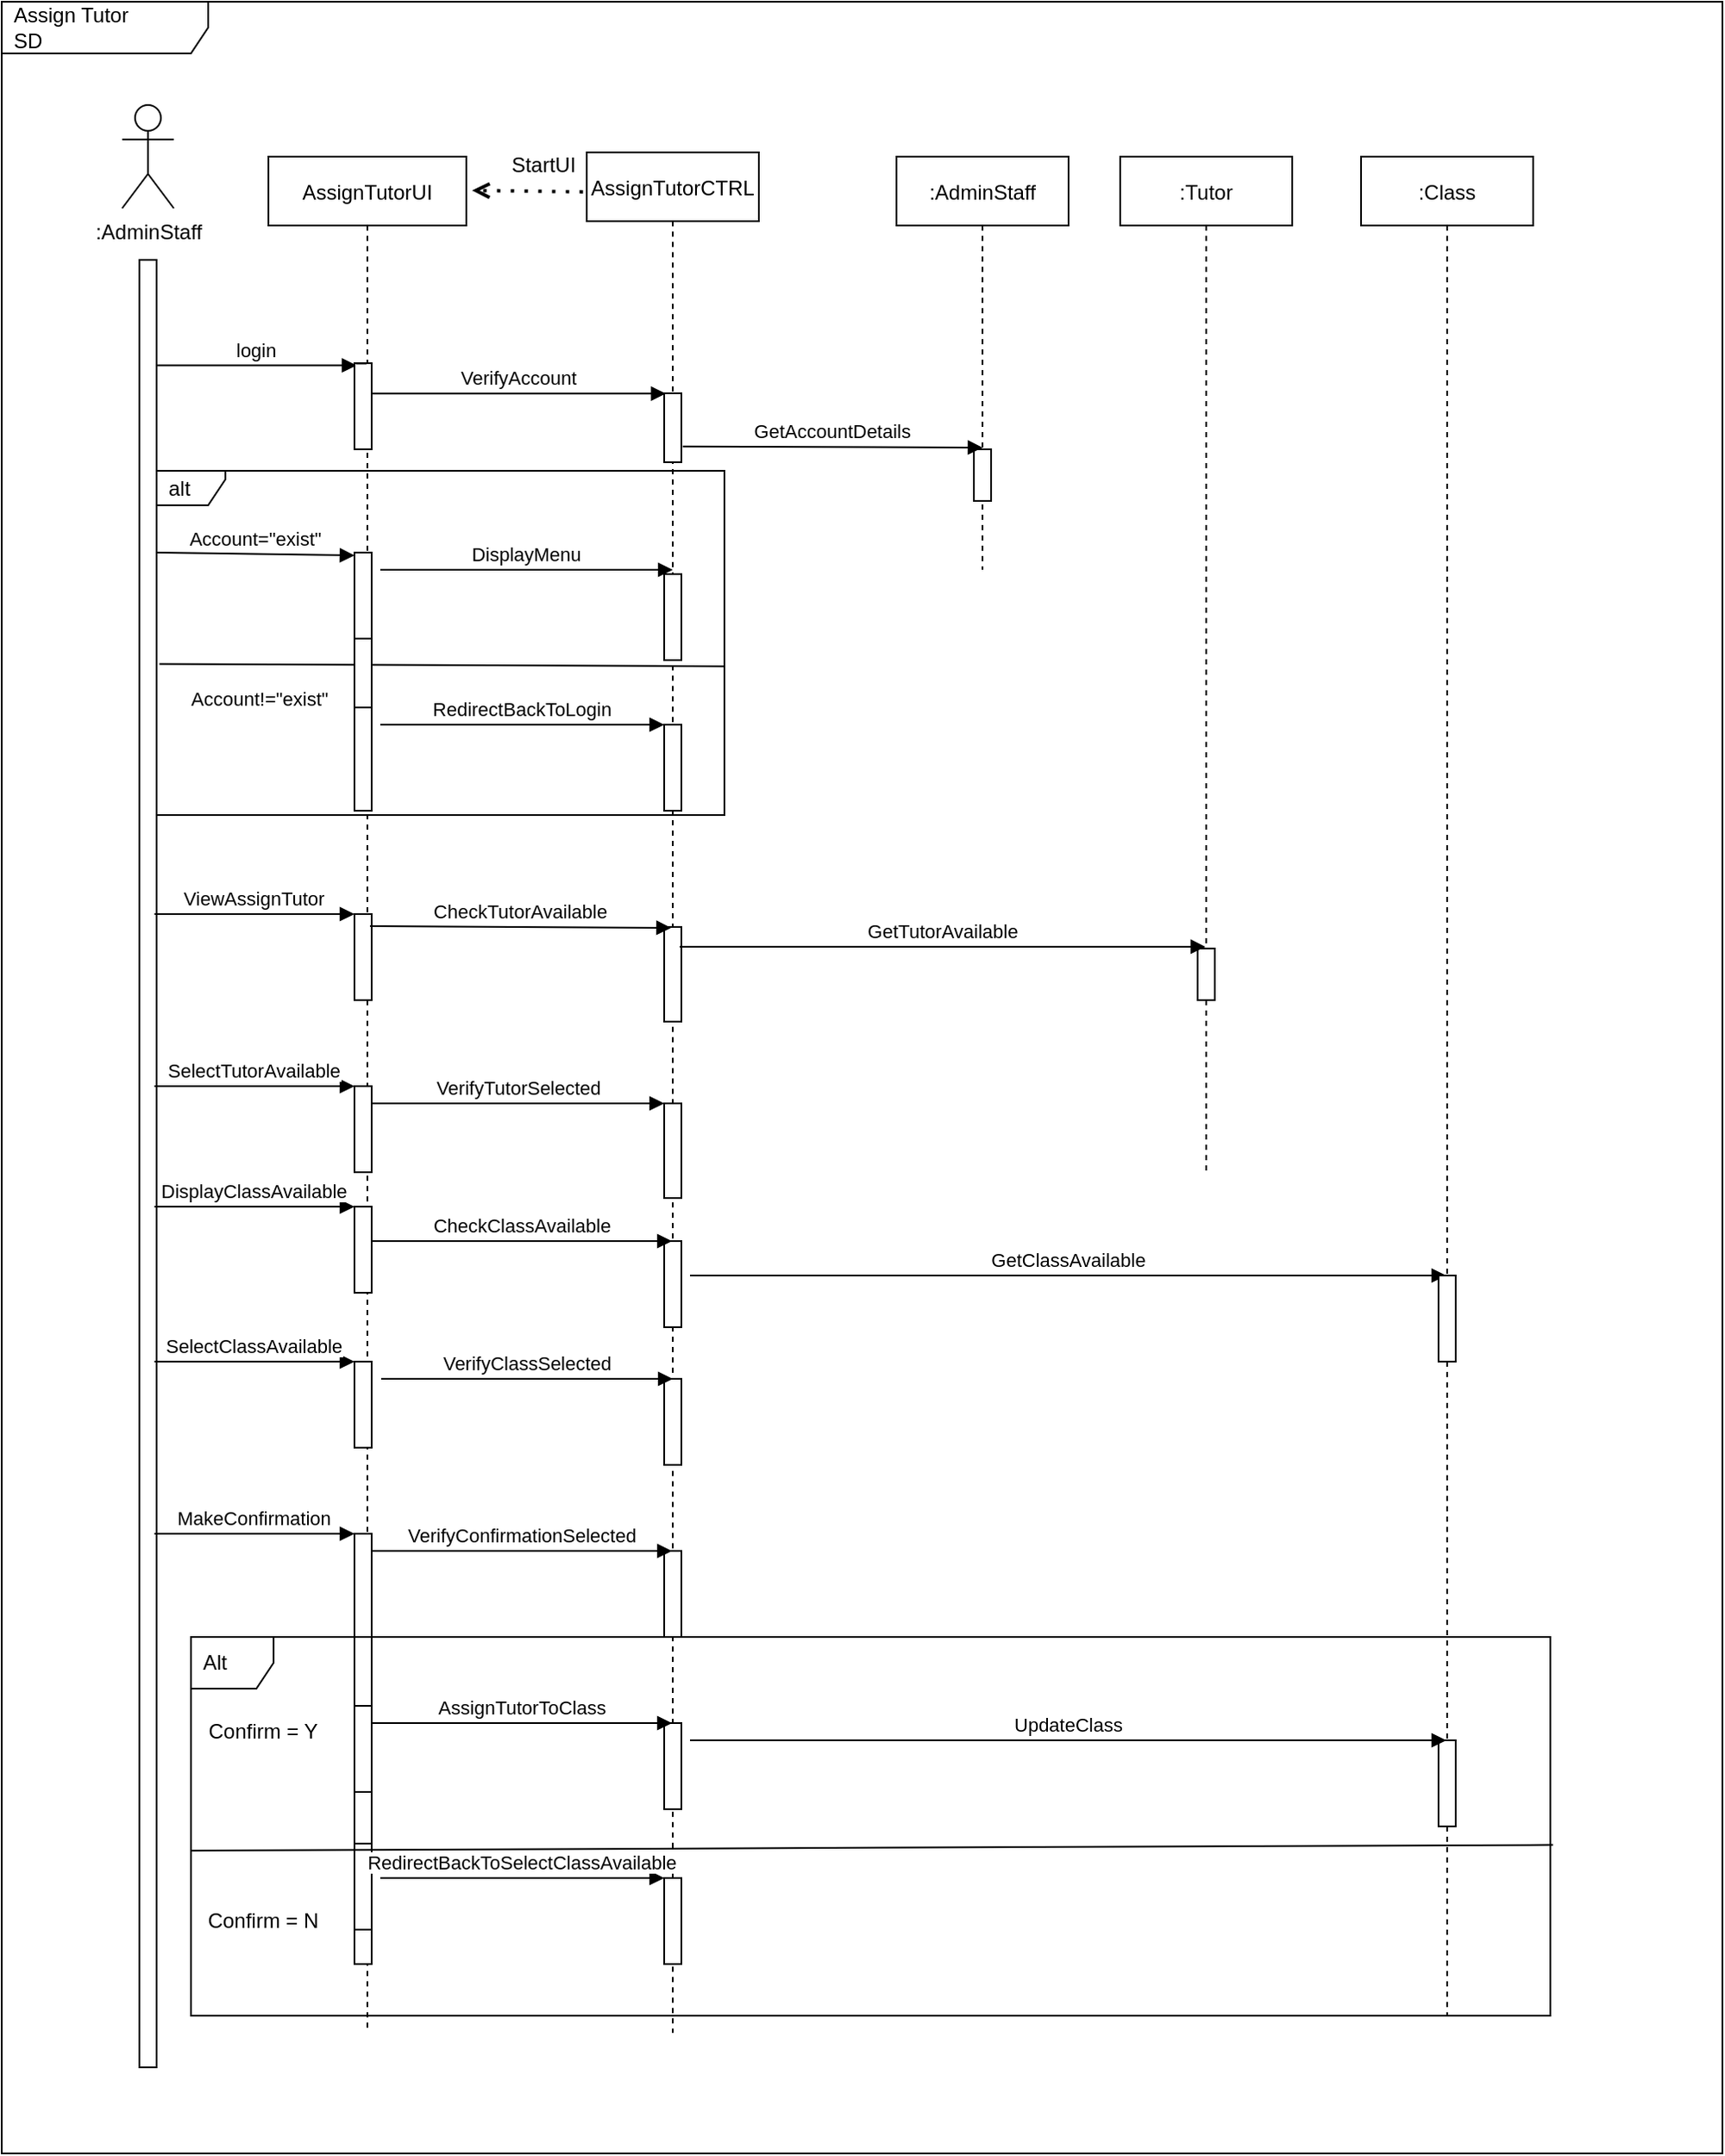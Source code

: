 <mxfile version="20.2.7" type="github" pages="2">
  <diagram id="kgpKYQtTHZ0yAKxKKP6v" name="SequenceDiagram">
    <mxGraphModel dx="3220" dy="1323" grid="1" gridSize="10" guides="1" tooltips="1" connect="1" arrows="1" fold="1" page="1" pageScale="1" pageWidth="850" pageHeight="1100" math="0" shadow="0">
      <root>
        <mxCell id="0" />
        <mxCell id="1" parent="0" />
        <mxCell id="y0kyjFMHOqx88UKNJPtD-65" value="AssignTutorCTRL" style="shape=umlLifeline;perimeter=lifelinePerimeter;container=1;collapsible=0;recursiveResize=0;rounded=0;shadow=0;strokeWidth=1;" parent="1" vertex="1">
          <mxGeometry x="330" y="237.5" width="100" height="1092.5" as="geometry" />
        </mxCell>
        <mxCell id="y0kyjFMHOqx88UKNJPtD-66" value="" style="points=[];perimeter=orthogonalPerimeter;rounded=0;shadow=0;strokeWidth=1;" parent="y0kyjFMHOqx88UKNJPtD-65" vertex="1">
          <mxGeometry x="45" y="140" width="10" height="40" as="geometry" />
        </mxCell>
        <mxCell id="y0kyjFMHOqx88UKNJPtD-67" value="" style="points=[];perimeter=orthogonalPerimeter;rounded=0;shadow=0;strokeWidth=1;" parent="y0kyjFMHOqx88UKNJPtD-65" vertex="1">
          <mxGeometry x="45" y="245" width="10" height="50" as="geometry" />
        </mxCell>
        <mxCell id="y0kyjFMHOqx88UKNJPtD-68" value="alt" style="shape=umlFrame;whiteSpace=wrap;html=1;width=40;height=20;boundedLbl=1;verticalAlign=middle;align=left;spacingLeft=5;strokeColor=default;gradientColor=none;" parent="y0kyjFMHOqx88UKNJPtD-65" vertex="1">
          <mxGeometry x="-250" y="185" width="330" height="200" as="geometry" />
        </mxCell>
        <mxCell id="y0kyjFMHOqx88UKNJPtD-69" value="" style="endArrow=none;html=1;rounded=0;entryX=1;entryY=0.568;entryDx=0;entryDy=0;entryPerimeter=0;exitX=0.005;exitY=0.561;exitDx=0;exitDy=0;exitPerimeter=0;" parent="y0kyjFMHOqx88UKNJPtD-65" source="y0kyjFMHOqx88UKNJPtD-68" target="y0kyjFMHOqx88UKNJPtD-68" edge="1">
          <mxGeometry width="50" height="50" relative="1" as="geometry">
            <mxPoint x="185" y="205" as="sourcePoint" />
            <mxPoint x="235" y="155" as="targetPoint" />
          </mxGeometry>
        </mxCell>
        <mxCell id="y0kyjFMHOqx88UKNJPtD-70" value="" style="points=[];perimeter=orthogonalPerimeter;rounded=0;shadow=0;strokeWidth=1;" parent="y0kyjFMHOqx88UKNJPtD-65" vertex="1">
          <mxGeometry x="45" y="450" width="10" height="55" as="geometry" />
        </mxCell>
        <mxCell id="y0kyjFMHOqx88UKNJPtD-71" value="&lt;span style=&quot;font-size: 11px; background-color: rgb(255, 255, 255);&quot;&gt;Account!=&quot;exist&quot;&lt;/span&gt;" style="text;html=1;strokeColor=none;fillColor=none;align=center;verticalAlign=middle;whiteSpace=wrap;rounded=0;" parent="y0kyjFMHOqx88UKNJPtD-65" vertex="1">
          <mxGeometry x="-220" y="302.5" width="60" height="30" as="geometry" />
        </mxCell>
        <mxCell id="y0kyjFMHOqx88UKNJPtD-72" value="" style="points=[];perimeter=orthogonalPerimeter;rounded=0;shadow=0;strokeWidth=1;" parent="y0kyjFMHOqx88UKNJPtD-65" vertex="1">
          <mxGeometry x="45" y="332.5" width="10" height="50" as="geometry" />
        </mxCell>
        <mxCell id="y0kyjFMHOqx88UKNJPtD-73" value="" style="points=[];perimeter=orthogonalPerimeter;rounded=0;shadow=0;strokeWidth=1;" parent="y0kyjFMHOqx88UKNJPtD-65" vertex="1">
          <mxGeometry x="45" y="632.5" width="10" height="50" as="geometry" />
        </mxCell>
        <mxCell id="y0kyjFMHOqx88UKNJPtD-74" value="" style="points=[];perimeter=orthogonalPerimeter;rounded=0;shadow=0;strokeWidth=1;" parent="y0kyjFMHOqx88UKNJPtD-65" vertex="1">
          <mxGeometry x="45" y="812.5" width="10" height="50" as="geometry" />
        </mxCell>
        <mxCell id="y0kyjFMHOqx88UKNJPtD-75" value="" style="points=[];perimeter=orthogonalPerimeter;rounded=0;shadow=0;strokeWidth=1;" parent="y0kyjFMHOqx88UKNJPtD-65" vertex="1">
          <mxGeometry x="45" y="912.5" width="10" height="50" as="geometry" />
        </mxCell>
        <mxCell id="y0kyjFMHOqx88UKNJPtD-76" value="" style="points=[];perimeter=orthogonalPerimeter;rounded=0;shadow=0;strokeWidth=1;" parent="y0kyjFMHOqx88UKNJPtD-65" vertex="1">
          <mxGeometry x="45" y="1002.5" width="10" height="50" as="geometry" />
        </mxCell>
        <mxCell id="y0kyjFMHOqx88UKNJPtD-77" value="" style="points=[];perimeter=orthogonalPerimeter;rounded=0;shadow=0;strokeWidth=1;" parent="y0kyjFMHOqx88UKNJPtD-65" vertex="1">
          <mxGeometry x="45" y="712.5" width="10" height="50" as="geometry" />
        </mxCell>
        <mxCell id="y0kyjFMHOqx88UKNJPtD-78" value="VerifyClassSelected" style="verticalAlign=bottom;endArrow=block;shadow=0;strokeWidth=1;" parent="y0kyjFMHOqx88UKNJPtD-65" edge="1">
          <mxGeometry relative="1" as="geometry">
            <mxPoint x="-119.5" y="712.5" as="sourcePoint" />
            <mxPoint x="50" y="712.5" as="targetPoint" />
          </mxGeometry>
        </mxCell>
        <mxCell id="y0kyjFMHOqx88UKNJPtD-79" value="VerifyTutorSelected" style="verticalAlign=bottom;endArrow=block;shadow=0;strokeWidth=1;" parent="y0kyjFMHOqx88UKNJPtD-65" edge="1">
          <mxGeometry relative="1" as="geometry">
            <mxPoint x="-124.5" y="552.5" as="sourcePoint" />
            <mxPoint x="45" y="552.5" as="targetPoint" />
          </mxGeometry>
        </mxCell>
        <mxCell id="y0kyjFMHOqx88UKNJPtD-80" value="" style="points=[];perimeter=orthogonalPerimeter;rounded=0;shadow=0;strokeWidth=1;" parent="y0kyjFMHOqx88UKNJPtD-65" vertex="1">
          <mxGeometry x="45" y="552.5" width="10" height="55" as="geometry" />
        </mxCell>
        <mxCell id="y0kyjFMHOqx88UKNJPtD-81" value=":AdminStaff" style="shape=umlActor;verticalLabelPosition=bottom;verticalAlign=top;html=1;strokeColor=default;gradientColor=none;" parent="1" vertex="1">
          <mxGeometry x="60" y="210" width="30" height="60" as="geometry" />
        </mxCell>
        <mxCell id="y0kyjFMHOqx88UKNJPtD-82" value="" style="points=[];perimeter=orthogonalPerimeter;rounded=0;shadow=0;strokeWidth=1;" parent="1" vertex="1">
          <mxGeometry x="70" y="300" width="10" height="1050" as="geometry" />
        </mxCell>
        <mxCell id="y0kyjFMHOqx88UKNJPtD-83" value="login" style="verticalAlign=bottom;endArrow=block;shadow=0;strokeWidth=1;entryX=0.124;entryY=0.025;entryDx=0;entryDy=0;entryPerimeter=0;" parent="1" source="y0kyjFMHOqx88UKNJPtD-82" target="y0kyjFMHOqx88UKNJPtD-103" edge="1">
          <mxGeometry relative="1" as="geometry">
            <mxPoint x="70" y="310.0" as="sourcePoint" />
            <mxPoint x="170" y="340" as="targetPoint" />
          </mxGeometry>
        </mxCell>
        <mxCell id="y0kyjFMHOqx88UKNJPtD-84" value="AssignTutorUI" style="shape=umlLifeline;perimeter=lifelinePerimeter;container=1;collapsible=0;recursiveResize=0;rounded=0;shadow=0;strokeWidth=1;" parent="1" vertex="1">
          <mxGeometry x="145" y="240" width="115" height="1090" as="geometry" />
        </mxCell>
        <mxCell id="y0kyjFMHOqx88UKNJPtD-85" value="Account=&quot;exist&quot;" style="verticalAlign=bottom;endArrow=block;shadow=0;strokeWidth=1;entryX=0;entryY=0.012;entryDx=0;entryDy=0;entryPerimeter=0;" parent="y0kyjFMHOqx88UKNJPtD-84" target="y0kyjFMHOqx88UKNJPtD-86" edge="1">
          <mxGeometry relative="1" as="geometry">
            <mxPoint x="-65" y="230" as="sourcePoint" />
            <mxPoint x="46.24" y="229.17" as="targetPoint" />
          </mxGeometry>
        </mxCell>
        <mxCell id="y0kyjFMHOqx88UKNJPtD-86" value="" style="points=[];perimeter=orthogonalPerimeter;rounded=0;shadow=0;strokeWidth=1;" parent="y0kyjFMHOqx88UKNJPtD-84" vertex="1">
          <mxGeometry x="50" y="230" width="10" height="140" as="geometry" />
        </mxCell>
        <mxCell id="y0kyjFMHOqx88UKNJPtD-87" value="" style="points=[];perimeter=orthogonalPerimeter;rounded=0;shadow=0;strokeWidth=1;" parent="y0kyjFMHOqx88UKNJPtD-84" vertex="1">
          <mxGeometry x="50" y="320" width="10" height="60" as="geometry" />
        </mxCell>
        <mxCell id="y0kyjFMHOqx88UKNJPtD-88" value="" style="points=[];perimeter=orthogonalPerimeter;rounded=0;shadow=0;strokeWidth=1;" parent="y0kyjFMHOqx88UKNJPtD-84" vertex="1">
          <mxGeometry x="50" y="230" width="10" height="50" as="geometry" />
        </mxCell>
        <mxCell id="y0kyjFMHOqx88UKNJPtD-89" value="" style="points=[];perimeter=orthogonalPerimeter;rounded=0;shadow=0;strokeWidth=1;" parent="y0kyjFMHOqx88UKNJPtD-84" vertex="1">
          <mxGeometry x="50" y="440" width="10" height="50" as="geometry" />
        </mxCell>
        <mxCell id="y0kyjFMHOqx88UKNJPtD-90" value="" style="points=[];perimeter=orthogonalPerimeter;rounded=0;shadow=0;strokeWidth=1;" parent="y0kyjFMHOqx88UKNJPtD-84" vertex="1">
          <mxGeometry x="50" y="610" width="10" height="50" as="geometry" />
        </mxCell>
        <mxCell id="y0kyjFMHOqx88UKNJPtD-91" value="DisplayClassAvailable" style="verticalAlign=bottom;endArrow=block;shadow=0;strokeWidth=1;entryX=0.124;entryY=0.025;entryDx=0;entryDy=0;entryPerimeter=0;" parent="y0kyjFMHOqx88UKNJPtD-84" edge="1">
          <mxGeometry relative="1" as="geometry">
            <mxPoint x="-66.24" y="610" as="sourcePoint" />
            <mxPoint x="50" y="610" as="targetPoint" />
          </mxGeometry>
        </mxCell>
        <mxCell id="y0kyjFMHOqx88UKNJPtD-92" value="SelectTutorAvailable" style="verticalAlign=bottom;endArrow=block;shadow=0;strokeWidth=1;entryX=0.124;entryY=0.025;entryDx=0;entryDy=0;entryPerimeter=0;" parent="y0kyjFMHOqx88UKNJPtD-84" edge="1">
          <mxGeometry relative="1" as="geometry">
            <mxPoint x="-66.24" y="540" as="sourcePoint" />
            <mxPoint x="50" y="540" as="targetPoint" />
          </mxGeometry>
        </mxCell>
        <mxCell id="y0kyjFMHOqx88UKNJPtD-93" value="" style="points=[];perimeter=orthogonalPerimeter;rounded=0;shadow=0;strokeWidth=1;" parent="y0kyjFMHOqx88UKNJPtD-84" vertex="1">
          <mxGeometry x="50" y="540" width="10" height="50" as="geometry" />
        </mxCell>
        <mxCell id="y0kyjFMHOqx88UKNJPtD-94" value="SelectClassAvailable" style="verticalAlign=bottom;endArrow=block;shadow=0;strokeWidth=1;entryX=0.124;entryY=0.025;entryDx=0;entryDy=0;entryPerimeter=0;" parent="y0kyjFMHOqx88UKNJPtD-84" edge="1">
          <mxGeometry relative="1" as="geometry">
            <mxPoint x="-66.24" y="700" as="sourcePoint" />
            <mxPoint x="50" y="700" as="targetPoint" />
          </mxGeometry>
        </mxCell>
        <mxCell id="y0kyjFMHOqx88UKNJPtD-95" value="MakeConfirmation" style="verticalAlign=bottom;endArrow=block;shadow=0;strokeWidth=1;entryX=0.124;entryY=0.025;entryDx=0;entryDy=0;entryPerimeter=0;" parent="y0kyjFMHOqx88UKNJPtD-84" edge="1">
          <mxGeometry relative="1" as="geometry">
            <mxPoint x="-66.24" y="800" as="sourcePoint" />
            <mxPoint x="50" y="800" as="targetPoint" />
          </mxGeometry>
        </mxCell>
        <mxCell id="y0kyjFMHOqx88UKNJPtD-96" value="" style="points=[];perimeter=orthogonalPerimeter;rounded=0;shadow=0;strokeWidth=1;" parent="y0kyjFMHOqx88UKNJPtD-84" vertex="1">
          <mxGeometry x="50" y="800" width="10" height="250" as="geometry" />
        </mxCell>
        <mxCell id="y0kyjFMHOqx88UKNJPtD-97" value="" style="points=[];perimeter=orthogonalPerimeter;rounded=0;shadow=0;strokeWidth=1;" parent="y0kyjFMHOqx88UKNJPtD-84" vertex="1">
          <mxGeometry x="50" y="980" width="10" height="50" as="geometry" />
        </mxCell>
        <mxCell id="y0kyjFMHOqx88UKNJPtD-98" value="" style="points=[];perimeter=orthogonalPerimeter;rounded=0;shadow=0;strokeWidth=1;" parent="y0kyjFMHOqx88UKNJPtD-84" vertex="1">
          <mxGeometry x="50" y="900" width="10" height="50" as="geometry" />
        </mxCell>
        <mxCell id="y0kyjFMHOqx88UKNJPtD-99" value="Confirm = N" style="text;html=1;strokeColor=none;fillColor=none;align=center;verticalAlign=middle;whiteSpace=wrap;rounded=0;" parent="y0kyjFMHOqx88UKNJPtD-84" vertex="1">
          <mxGeometry x="-42.62" y="1010" width="80" height="30" as="geometry" />
        </mxCell>
        <mxCell id="y0kyjFMHOqx88UKNJPtD-102" value="VerifyAccount" style="verticalAlign=bottom;endArrow=block;shadow=0;strokeWidth=1;entryX=0.09;entryY=0.004;entryDx=0;entryDy=0;entryPerimeter=0;startArrow=none;" parent="1" source="y0kyjFMHOqx88UKNJPtD-103" target="y0kyjFMHOqx88UKNJPtD-66" edge="1">
          <mxGeometry relative="1" as="geometry">
            <mxPoint x="286.3" y="360" as="sourcePoint" />
            <mxPoint x="410" y="360" as="targetPoint" />
          </mxGeometry>
        </mxCell>
        <mxCell id="y0kyjFMHOqx88UKNJPtD-103" value="" style="points=[];perimeter=orthogonalPerimeter;rounded=0;shadow=0;strokeWidth=1;" parent="1" vertex="1">
          <mxGeometry x="195" y="360" width="10" height="50" as="geometry" />
        </mxCell>
        <mxCell id="y0kyjFMHOqx88UKNJPtD-104" value="" style="verticalAlign=bottom;endArrow=none;shadow=0;strokeWidth=1;entryX=0.09;entryY=0.004;entryDx=0;entryDy=0;entryPerimeter=0;" parent="1" source="y0kyjFMHOqx88UKNJPtD-84" target="y0kyjFMHOqx88UKNJPtD-103" edge="1">
          <mxGeometry relative="1" as="geometry">
            <mxPoint x="199.81" y="380.96" as="sourcePoint" />
            <mxPoint x="325.9" y="380.96" as="targetPoint" />
          </mxGeometry>
        </mxCell>
        <mxCell id="y0kyjFMHOqx88UKNJPtD-105" value="Assign Tutor&lt;br&gt;SD" style="shape=umlFrame;whiteSpace=wrap;html=1;width=120;height=30;boundedLbl=1;verticalAlign=middle;align=left;spacingLeft=5;" parent="1" vertex="1">
          <mxGeometry x="-10" y="150" width="1000" height="1250" as="geometry" />
        </mxCell>
        <mxCell id="y0kyjFMHOqx88UKNJPtD-106" value="" style="endArrow=open;dashed=1;html=1;dashPattern=1 3;strokeWidth=2;rounded=0;endFill=0;exitX=-0.022;exitY=0.021;exitDx=0;exitDy=0;exitPerimeter=0;entryX=1.029;entryY=0.018;entryDx=0;entryDy=0;entryPerimeter=0;" parent="1" source="y0kyjFMHOqx88UKNJPtD-65" target="y0kyjFMHOqx88UKNJPtD-84" edge="1">
          <mxGeometry width="50" height="50" relative="1" as="geometry">
            <mxPoint x="310" y="250" as="sourcePoint" />
            <mxPoint x="360" y="200" as="targetPoint" />
          </mxGeometry>
        </mxCell>
        <mxCell id="y0kyjFMHOqx88UKNJPtD-107" value="StartUI" style="text;html=1;strokeColor=none;fillColor=none;align=center;verticalAlign=middle;whiteSpace=wrap;rounded=0;" parent="1" vertex="1">
          <mxGeometry x="250" y="240" width="110" height="10" as="geometry" />
        </mxCell>
        <mxCell id="y0kyjFMHOqx88UKNJPtD-108" value=":AdminStaff" style="shape=umlLifeline;perimeter=lifelinePerimeter;container=1;collapsible=0;recursiveResize=0;rounded=0;shadow=0;strokeWidth=1;" parent="1" vertex="1">
          <mxGeometry x="510" y="240" width="100" height="240" as="geometry" />
        </mxCell>
        <mxCell id="y0kyjFMHOqx88UKNJPtD-109" value="" style="points=[];perimeter=orthogonalPerimeter;rounded=0;shadow=0;strokeWidth=1;" parent="y0kyjFMHOqx88UKNJPtD-108" vertex="1">
          <mxGeometry x="45" y="170" width="10" height="30" as="geometry" />
        </mxCell>
        <mxCell id="y0kyjFMHOqx88UKNJPtD-110" value="GetAccountDetails" style="verticalAlign=bottom;endArrow=block;shadow=0;strokeWidth=1;startArrow=none;exitX=1.083;exitY=0.771;exitDx=0;exitDy=0;exitPerimeter=0;" parent="y0kyjFMHOqx88UKNJPtD-108" source="y0kyjFMHOqx88UKNJPtD-66" edge="1">
          <mxGeometry relative="1" as="geometry">
            <mxPoint x="-120" y="169" as="sourcePoint" />
            <mxPoint x="50" y="169" as="targetPoint" />
          </mxGeometry>
        </mxCell>
        <mxCell id="y0kyjFMHOqx88UKNJPtD-111" value="DisplayMenu" style="verticalAlign=bottom;endArrow=block;shadow=0;strokeWidth=1;" parent="1" edge="1">
          <mxGeometry relative="1" as="geometry">
            <mxPoint x="210" y="480" as="sourcePoint" />
            <mxPoint x="380" y="480" as="targetPoint" />
          </mxGeometry>
        </mxCell>
        <mxCell id="y0kyjFMHOqx88UKNJPtD-112" value="ViewAssignTutor" style="verticalAlign=bottom;endArrow=block;shadow=0;strokeWidth=1;entryX=0.124;entryY=0.025;entryDx=0;entryDy=0;entryPerimeter=0;" parent="1" edge="1">
          <mxGeometry relative="1" as="geometry">
            <mxPoint x="78.76" y="680" as="sourcePoint" />
            <mxPoint x="195.0" y="680" as="targetPoint" />
          </mxGeometry>
        </mxCell>
        <mxCell id="y0kyjFMHOqx88UKNJPtD-113" value="CheckTutorAvailable" style="verticalAlign=bottom;endArrow=block;shadow=0;strokeWidth=1;entryX=0.4;entryY=0.009;entryDx=0;entryDy=0;entryPerimeter=0;exitX=0.9;exitY=0.14;exitDx=0;exitDy=0;exitPerimeter=0;" parent="1" source="y0kyjFMHOqx88UKNJPtD-89" target="y0kyjFMHOqx88UKNJPtD-70" edge="1">
          <mxGeometry relative="1" as="geometry">
            <mxPoint x="205.0" y="694.58" as="sourcePoint" />
            <mxPoint x="321.24" y="694.58" as="targetPoint" />
          </mxGeometry>
        </mxCell>
        <mxCell id="y0kyjFMHOqx88UKNJPtD-114" value=":Tutor" style="shape=umlLifeline;perimeter=lifelinePerimeter;container=1;collapsible=0;recursiveResize=0;rounded=0;shadow=0;strokeWidth=1;" parent="1" vertex="1">
          <mxGeometry x="640" y="240" width="100" height="590" as="geometry" />
        </mxCell>
        <mxCell id="y0kyjFMHOqx88UKNJPtD-115" value="" style="points=[];perimeter=orthogonalPerimeter;rounded=0;shadow=0;strokeWidth=1;" parent="y0kyjFMHOqx88UKNJPtD-114" vertex="1">
          <mxGeometry x="45" y="460" width="10" height="30" as="geometry" />
        </mxCell>
        <mxCell id="y0kyjFMHOqx88UKNJPtD-116" value="GetTutorAvailable" style="verticalAlign=bottom;endArrow=block;shadow=0;strokeWidth=1;exitX=0.9;exitY=0.209;exitDx=0;exitDy=0;exitPerimeter=0;" parent="1" source="y0kyjFMHOqx88UKNJPtD-70" target="y0kyjFMHOqx88UKNJPtD-114" edge="1">
          <mxGeometry relative="1" as="geometry">
            <mxPoint x="390" y="700" as="sourcePoint" />
            <mxPoint x="565" y="700.995" as="targetPoint" />
          </mxGeometry>
        </mxCell>
        <mxCell id="y0kyjFMHOqx88UKNJPtD-117" value="CheckClassAvailable" style="verticalAlign=bottom;endArrow=block;shadow=0;strokeWidth=1;" parent="1" edge="1">
          <mxGeometry relative="1" as="geometry">
            <mxPoint x="205.0" y="870" as="sourcePoint" />
            <mxPoint x="379.5" y="870" as="targetPoint" />
          </mxGeometry>
        </mxCell>
        <mxCell id="y0kyjFMHOqx88UKNJPtD-118" value="GetClassAvailable" style="verticalAlign=bottom;endArrow=block;shadow=0;strokeWidth=1;" parent="1" target="y0kyjFMHOqx88UKNJPtD-123" edge="1">
          <mxGeometry relative="1" as="geometry">
            <mxPoint x="390" y="890" as="sourcePoint" />
            <mxPoint x="689.5" y="890" as="targetPoint" />
          </mxGeometry>
        </mxCell>
        <mxCell id="y0kyjFMHOqx88UKNJPtD-119" value="" style="points=[];perimeter=orthogonalPerimeter;rounded=0;shadow=0;strokeWidth=1;" parent="1" vertex="1">
          <mxGeometry x="195" y="940" width="10" height="50" as="geometry" />
        </mxCell>
        <mxCell id="y0kyjFMHOqx88UKNJPtD-120" value="VerifyConfirmationSelected" style="verticalAlign=bottom;endArrow=block;shadow=0;strokeWidth=1;" parent="1" target="y0kyjFMHOqx88UKNJPtD-65" edge="1">
          <mxGeometry relative="1" as="geometry">
            <mxPoint x="205.0" y="1050" as="sourcePoint" />
            <mxPoint x="321.24" y="1050" as="targetPoint" />
          </mxGeometry>
        </mxCell>
        <mxCell id="y0kyjFMHOqx88UKNJPtD-121" value="AssignTutorToClass" style="verticalAlign=bottom;endArrow=block;shadow=0;strokeWidth=1;" parent="1" edge="1">
          <mxGeometry relative="1" as="geometry">
            <mxPoint x="205" y="1150" as="sourcePoint" />
            <mxPoint x="379.5" y="1150" as="targetPoint" />
          </mxGeometry>
        </mxCell>
        <mxCell id="y0kyjFMHOqx88UKNJPtD-122" value="Confirm = Y" style="text;html=1;strokeColor=none;fillColor=none;align=center;verticalAlign=middle;whiteSpace=wrap;rounded=0;" parent="1" vertex="1">
          <mxGeometry x="102.38" y="1140" width="80" height="30" as="geometry" />
        </mxCell>
        <mxCell id="y0kyjFMHOqx88UKNJPtD-123" value=":Class" style="shape=umlLifeline;perimeter=lifelinePerimeter;container=1;collapsible=0;recursiveResize=0;rounded=0;shadow=0;strokeWidth=1;" parent="1" vertex="1">
          <mxGeometry x="780" y="240" width="100" height="1080" as="geometry" />
        </mxCell>
        <mxCell id="y0kyjFMHOqx88UKNJPtD-124" value="" style="points=[];perimeter=orthogonalPerimeter;rounded=0;shadow=0;strokeWidth=1;" parent="y0kyjFMHOqx88UKNJPtD-123" vertex="1">
          <mxGeometry x="45" y="920" width="10" height="50" as="geometry" />
        </mxCell>
        <mxCell id="y0kyjFMHOqx88UKNJPtD-125" value="" style="points=[];perimeter=orthogonalPerimeter;rounded=0;shadow=0;strokeWidth=1;" parent="y0kyjFMHOqx88UKNJPtD-123" vertex="1">
          <mxGeometry x="45" y="650" width="10" height="50" as="geometry" />
        </mxCell>
        <mxCell id="y0kyjFMHOqx88UKNJPtD-126" value="UpdateClass" style="verticalAlign=bottom;endArrow=block;shadow=0;strokeWidth=1;" parent="1" target="y0kyjFMHOqx88UKNJPtD-123" edge="1">
          <mxGeometry relative="1" as="geometry">
            <mxPoint x="390" y="1160" as="sourcePoint" />
            <mxPoint x="689.5" y="1160" as="targetPoint" />
          </mxGeometry>
        </mxCell>
        <mxCell id="y0kyjFMHOqx88UKNJPtD-127" value="RedirectBackToLogin" style="verticalAlign=bottom;endArrow=block;shadow=0;strokeWidth=1;" parent="1" target="y0kyjFMHOqx88UKNJPtD-72" edge="1">
          <mxGeometry relative="1" as="geometry">
            <mxPoint x="210" y="570" as="sourcePoint" />
            <mxPoint x="315" y="571.68" as="targetPoint" />
          </mxGeometry>
        </mxCell>
        <mxCell id="y0kyjFMHOqx88UKNJPtD-128" value="RedirectBackToSelectClassAvailable" style="verticalAlign=bottom;endArrow=block;shadow=0;strokeWidth=1;" parent="1" edge="1">
          <mxGeometry relative="1" as="geometry">
            <mxPoint x="210" y="1240" as="sourcePoint" />
            <mxPoint x="375" y="1240" as="targetPoint" />
          </mxGeometry>
        </mxCell>
        <mxCell id="y0kyjFMHOqx88UKNJPtD-100" value="Alt" style="shape=umlFrame;whiteSpace=wrap;html=1;width=48;height=30;boundedLbl=1;verticalAlign=middle;align=left;spacingLeft=5;" parent="1" vertex="1">
          <mxGeometry x="100" y="1100" width="790" height="220" as="geometry" />
        </mxCell>
        <mxCell id="y0kyjFMHOqx88UKNJPtD-101" value="" style="endArrow=none;html=1;rounded=0;entryX=1.002;entryY=0.549;entryDx=0;entryDy=0;entryPerimeter=0;exitX=0;exitY=0.564;exitDx=0;exitDy=0;exitPerimeter=0;" parent="1" source="y0kyjFMHOqx88UKNJPtD-100" target="y0kyjFMHOqx88UKNJPtD-100" edge="1">
          <mxGeometry width="50" height="50" relative="1" as="geometry">
            <mxPoint x="-35" y="1011" as="sourcePoint" />
            <mxPoint x="37.38" y="980" as="targetPoint" />
            <Array as="points" />
          </mxGeometry>
        </mxCell>
      </root>
    </mxGraphModel>
  </diagram>
  <diagram id="1oKIjDPoIlXQhYS9PexN" name="CollaborationDiagram">
    <mxGraphModel dx="1662" dy="1862" grid="1" gridSize="10" guides="1" tooltips="1" connect="1" arrows="1" fold="1" page="1" pageScale="1" pageWidth="850" pageHeight="1100" math="0" shadow="0">
      <root>
        <mxCell id="0" />
        <mxCell id="1" parent="0" />
        <mxCell id="pH94Z6AD2C6HREFzQDE0-65" value="AdminStaff" style="shape=umlActor;verticalLabelPosition=bottom;verticalAlign=top;html=1;outlineConnect=0;" parent="1" vertex="1">
          <mxGeometry x="100" y="120" width="30" height="60" as="geometry" />
        </mxCell>
        <mxCell id="pH94Z6AD2C6HREFzQDE0-66" value=":AssignTutorUI" style="rounded=0;whiteSpace=wrap;html=1;" parent="1" vertex="1">
          <mxGeometry x="305" y="140" width="120" height="60" as="geometry" />
        </mxCell>
        <mxCell id="pH94Z6AD2C6HREFzQDE0-67" value=":AssignTutorCTRL" style="rounded=0;whiteSpace=wrap;html=1;" parent="1" vertex="1">
          <mxGeometry x="580" y="140" width="120" height="60" as="geometry" />
        </mxCell>
        <mxCell id="pH94Z6AD2C6HREFzQDE0-68" value="" style="endArrow=none;html=1;rounded=0;" parent="1" edge="1">
          <mxGeometry width="50" height="50" relative="1" as="geometry">
            <mxPoint x="150.0" y="165" as="sourcePoint" />
            <mxPoint x="290.0" y="165" as="targetPoint" />
          </mxGeometry>
        </mxCell>
        <mxCell id="pH94Z6AD2C6HREFzQDE0-69" value="" style="endArrow=none;html=1;rounded=0;" parent="1" edge="1">
          <mxGeometry width="50" height="50" relative="1" as="geometry">
            <mxPoint x="430.0" y="169.58" as="sourcePoint" />
            <mxPoint x="570" y="169.58" as="targetPoint" />
          </mxGeometry>
        </mxCell>
        <mxCell id="pH94Z6AD2C6HREFzQDE0-70" value="" style="endArrow=classic;html=1;rounded=0;" parent="1" edge="1">
          <mxGeometry width="50" height="50" relative="1" as="geometry">
            <mxPoint x="150.0" y="149.58" as="sourcePoint" />
            <mxPoint x="290.0" y="150" as="targetPoint" />
          </mxGeometry>
        </mxCell>
        <mxCell id="pH94Z6AD2C6HREFzQDE0-71" value="" style="endArrow=classic;html=1;rounded=0;" parent="1" edge="1">
          <mxGeometry width="50" height="50" relative="1" as="geometry">
            <mxPoint x="430.0" y="159.58" as="sourcePoint" />
            <mxPoint x="570" y="160" as="targetPoint" />
          </mxGeometry>
        </mxCell>
        <mxCell id="pH94Z6AD2C6HREFzQDE0-72" value="1. StartUI" style="text;html=1;strokeColor=none;fillColor=none;align=center;verticalAlign=middle;whiteSpace=wrap;rounded=0;" parent="1" vertex="1">
          <mxGeometry x="470" y="180" width="60" height="30" as="geometry" />
        </mxCell>
        <mxCell id="pH94Z6AD2C6HREFzQDE0-73" value="" style="endArrow=classic;html=1;rounded=0;" parent="1" edge="1">
          <mxGeometry width="50" height="50" relative="1" as="geometry">
            <mxPoint x="570" y="180" as="sourcePoint" />
            <mxPoint x="435.0" y="180" as="targetPoint" />
          </mxGeometry>
        </mxCell>
        <mxCell id="pH94Z6AD2C6HREFzQDE0-74" value=":AdminStaff" style="rounded=0;whiteSpace=wrap;html=1;" parent="1" vertex="1">
          <mxGeometry x="430" y="340" width="120" height="60" as="geometry" />
        </mxCell>
        <mxCell id="pH94Z6AD2C6HREFzQDE0-75" value="" style="endArrow=none;html=1;rounded=0;entryX=0.083;entryY=1;entryDx=0;entryDy=0;entryPerimeter=0;" parent="1" source="pH94Z6AD2C6HREFzQDE0-74" target="pH94Z6AD2C6HREFzQDE0-67" edge="1">
          <mxGeometry width="50" height="50" relative="1" as="geometry">
            <mxPoint x="500" y="320" as="sourcePoint" />
            <mxPoint x="580" y="220.0" as="targetPoint" />
          </mxGeometry>
        </mxCell>
        <mxCell id="pH94Z6AD2C6HREFzQDE0-76" value="" style="endArrow=classic;html=1;rounded=0;" parent="1" edge="1">
          <mxGeometry width="50" height="50" relative="1" as="geometry">
            <mxPoint x="567.5" y="220" as="sourcePoint" />
            <mxPoint x="500" y="320" as="targetPoint" />
          </mxGeometry>
        </mxCell>
        <mxCell id="pH94Z6AD2C6HREFzQDE0-77" value="4. &lt;span style=&quot;font-size: 11px; background-color: rgb(255, 255, 255);&quot;&gt;GetAccountDetails&lt;/span&gt;" style="text;html=1;strokeColor=none;fillColor=none;align=center;verticalAlign=middle;whiteSpace=wrap;rounded=0;" parent="1" vertex="1">
          <mxGeometry x="400" y="250" width="110" height="30" as="geometry" />
        </mxCell>
        <mxCell id="pH94Z6AD2C6HREFzQDE0-78" value="&lt;span style=&quot;&quot;&gt;:Tutor&lt;/span&gt;" style="rounded=0;whiteSpace=wrap;html=1;" parent="1" vertex="1">
          <mxGeometry x="600" y="350" width="120" height="60" as="geometry" />
        </mxCell>
        <mxCell id="pH94Z6AD2C6HREFzQDE0-79" value="" style="endArrow=none;html=1;rounded=0;exitX=0.593;exitY=0.019;exitDx=0;exitDy=0;exitPerimeter=0;" parent="1" source="pH94Z6AD2C6HREFzQDE0-78" edge="1">
          <mxGeometry width="50" height="50" relative="1" as="geometry">
            <mxPoint x="600" y="320" as="sourcePoint" />
            <mxPoint x="672" y="200" as="targetPoint" />
          </mxGeometry>
        </mxCell>
        <mxCell id="pH94Z6AD2C6HREFzQDE0-80" value="" style="endArrow=classic;html=1;rounded=0;" parent="1" edge="1">
          <mxGeometry width="50" height="50" relative="1" as="geometry">
            <mxPoint x="657.5" y="220" as="sourcePoint" />
            <mxPoint x="658" y="330" as="targetPoint" />
          </mxGeometry>
        </mxCell>
        <mxCell id="pH94Z6AD2C6HREFzQDE0-81" value="9.&amp;nbsp;&lt;span style=&quot;font-size: 11px; background-color: rgb(255, 255, 255);&quot;&gt;GetTutorAvailable&lt;/span&gt;" style="text;html=1;strokeColor=none;fillColor=none;align=center;verticalAlign=middle;whiteSpace=wrap;rounded=0;" parent="1" vertex="1">
          <mxGeometry x="550" y="260" width="110" height="30" as="geometry" />
        </mxCell>
        <mxCell id="pH94Z6AD2C6HREFzQDE0-82" value="&lt;br&gt;21.&amp;nbsp;&lt;span style=&quot;font-size: 11px; text-align: center; background-color: rgb(255, 255, 255);&quot;&gt;UpdateClass&lt;br&gt;&lt;/span&gt;14.&amp;nbsp;&lt;span style=&quot;font-size: 11px; background-color: rgb(255, 255, 255);&quot;&gt;GetClassAvailable&lt;/span&gt;" style="text;html=1;strokeColor=none;fillColor=none;align=left;verticalAlign=middle;whiteSpace=wrap;rounded=0;" parent="1" vertex="1">
          <mxGeometry x="720" y="120" width="110" height="30" as="geometry" />
        </mxCell>
        <mxCell id="pH94Z6AD2C6HREFzQDE0-83" value="&lt;span style=&quot;text-align: center;&quot;&gt;17.&amp;nbsp;&lt;/span&gt;&lt;span style=&quot;font-size: 11px; text-align: center; background-color: rgb(255, 255, 255);&quot;&gt;MakeConfirmation&lt;br&gt;&lt;/span&gt;&lt;span style=&quot;text-align: center;&quot;&gt;15. SelectClassAvailable&lt;br&gt;&lt;/span&gt;&lt;span style=&quot;text-align: center;&quot;&gt;12.&amp;nbsp;&lt;/span&gt;&lt;span style=&quot;text-align: center; font-size: 11px; background-color: rgb(255, 255, 255);&quot;&gt;DisplayClassAvailable&lt;/span&gt;&lt;span style=&quot;text-align: center;&quot;&gt;&lt;br&gt;10.&amp;nbsp;&lt;/span&gt;&lt;span style=&quot;text-align: center; font-size: 11px; background-color: rgb(255, 255, 255);&quot;&gt;SelectTutorAvailable&lt;/span&gt;&lt;span style=&quot;text-align: center;&quot;&gt;&lt;br&gt;7.&amp;nbsp;&lt;/span&gt;&lt;span style=&quot;text-align: center; font-size: 11px; background-color: rgb(255, 255, 255);&quot;&gt;ViewAssignTutor&lt;/span&gt;&lt;br style=&quot;text-align: center;&quot;&gt;&lt;span style=&quot;text-align: center;&quot;&gt;2. login&lt;/span&gt;" style="text;html=1;strokeColor=none;fillColor=none;align=left;verticalAlign=middle;whiteSpace=wrap;rounded=0;" parent="1" vertex="1">
          <mxGeometry x="160" y="50" width="200" height="90" as="geometry" />
        </mxCell>
        <mxCell id="pH94Z6AD2C6HREFzQDE0-84" value="&lt;span style=&quot;text-align: center;&quot;&gt;20. [Confirm=N]&amp;nbsp;&lt;/span&gt;&lt;span style=&quot;font-size: 11px; text-align: center; background-color: rgb(255, 255, 255);&quot;&gt;RedirectBackToSelectClassAvailable&lt;/span&gt;&lt;span style=&quot;text-align: center;&quot;&gt;&lt;br&gt;19.&amp;nbsp;&lt;/span&gt;&lt;span style=&quot;font-size: 11px; text-align: center; background-color: rgb(255, 255, 255);&quot;&gt;[Confirm=Y]&amp;nbsp;&lt;/span&gt;&lt;span style=&quot;font-size: 11px; text-align: center; background-color: rgb(255, 255, 255);&quot;&gt;AssignTutorToClass&lt;/span&gt;&lt;span style=&quot;text-align: center;&quot;&gt;&lt;br&gt;18.&amp;nbsp;&lt;/span&gt;&lt;span style=&quot;font-size: 11px; text-align: center; background-color: rgb(255, 255, 255);&quot;&gt;VerifyConfirmationSelected&lt;br&gt;&lt;/span&gt;&lt;span style=&quot;text-align: center;&quot;&gt;16. VerifyClassSelected&lt;br&gt;&lt;/span&gt;&lt;span style=&quot;text-align: center;&quot;&gt;13.&amp;nbsp;&lt;/span&gt;&lt;span style=&quot;text-align: center; font-size: 11px; background-color: rgb(255, 255, 255);&quot;&gt;CheckClassAvailable&lt;/span&gt;&lt;span style=&quot;text-align: center;&quot;&gt;&lt;br&gt;11.&amp;nbsp;&lt;/span&gt;&lt;span style=&quot;text-align: center; font-size: 11px; background-color: rgb(255, 255, 255);&quot;&gt;VerifyTutorSelected&lt;/span&gt;&lt;span style=&quot;text-align: center;&quot;&gt;&lt;br&gt;&lt;/span&gt;&lt;span style=&quot;text-align: center;&quot;&gt;8.&amp;nbsp;&lt;/span&gt;&lt;span style=&quot;text-align: center; font-size: 11px; background-color: rgb(255, 255, 255);&quot;&gt;CheckTutorAvailable&lt;/span&gt;&lt;span style=&quot;text-align: center;&quot;&gt;&lt;br&gt;&lt;/span&gt;&lt;span style=&quot;text-align: center;&quot;&gt;6. [&lt;/span&gt;&lt;span style=&quot;text-align: center; font-size: 11px; background-color: rgb(255, 255, 255);&quot;&gt;Account!=&quot;exist&quot;]&amp;nbsp;&amp;nbsp;&lt;/span&gt;&lt;span style=&quot;font-size: 11px; text-align: center; background-color: rgb(255, 255, 255);&quot;&gt;RedirectBackToLogin&lt;br&gt;&lt;/span&gt;&lt;span style=&quot;text-align: center;&quot;&gt;5. [&lt;/span&gt;&lt;span style=&quot;text-align: center; font-size: 11px; background-color: rgb(255, 255, 255);&quot;&gt;Account=&quot;exist&quot;]&amp;nbsp;&amp;nbsp;&lt;/span&gt;&lt;span style=&quot;text-align: center; font-size: 11px; background-color: rgb(255, 255, 255);&quot;&gt;DisplayMenu&lt;br&gt;&lt;/span&gt;&lt;span style=&quot;text-align: center;&quot;&gt;3.&amp;nbsp;&lt;/span&gt;&lt;span style=&quot;text-align: center; font-size: 11px; background-color: rgb(255, 255, 255);&quot;&gt;VerifyAccount&lt;/span&gt;" style="text;html=1;strokeColor=none;fillColor=none;align=left;verticalAlign=middle;whiteSpace=wrap;rounded=0;" parent="1" vertex="1">
          <mxGeometry x="450" width="270" height="140" as="geometry" />
        </mxCell>
        <mxCell id="pH94Z6AD2C6HREFzQDE0-85" value="&lt;span style=&quot;&quot;&gt;:Tutor&lt;/span&gt;" style="rounded=0;whiteSpace=wrap;html=1;" parent="1" vertex="1">
          <mxGeometry x="860" y="140" width="120" height="60" as="geometry" />
        </mxCell>
        <mxCell id="pH94Z6AD2C6HREFzQDE0-86" value="" style="endArrow=none;html=1;rounded=0;exitX=0;exitY=0.5;exitDx=0;exitDy=0;" parent="1" source="pH94Z6AD2C6HREFzQDE0-85" edge="1">
          <mxGeometry width="50" height="50" relative="1" as="geometry">
            <mxPoint x="700.0" y="321.14" as="sourcePoint" />
            <mxPoint x="700.84" y="170" as="targetPoint" />
          </mxGeometry>
        </mxCell>
        <mxCell id="pH94Z6AD2C6HREFzQDE0-87" value="" style="endArrow=classic;html=1;rounded=0;" parent="1" edge="1">
          <mxGeometry width="50" height="50" relative="1" as="geometry">
            <mxPoint x="710" y="160" as="sourcePoint" />
            <mxPoint x="850" y="160" as="targetPoint" />
          </mxGeometry>
        </mxCell>
        <mxCell id="pH94Z6AD2C6HREFzQDE0-88" value="Assign Tutor Collaboration" style="shape=umlFrame;whiteSpace=wrap;html=1;labelBackgroundColor=#FFFFFF;width=125;height=52;" parent="1" vertex="1">
          <mxGeometry x="44" y="-50" width="968" height="520" as="geometry" />
        </mxCell>
      </root>
    </mxGraphModel>
  </diagram>
</mxfile>
